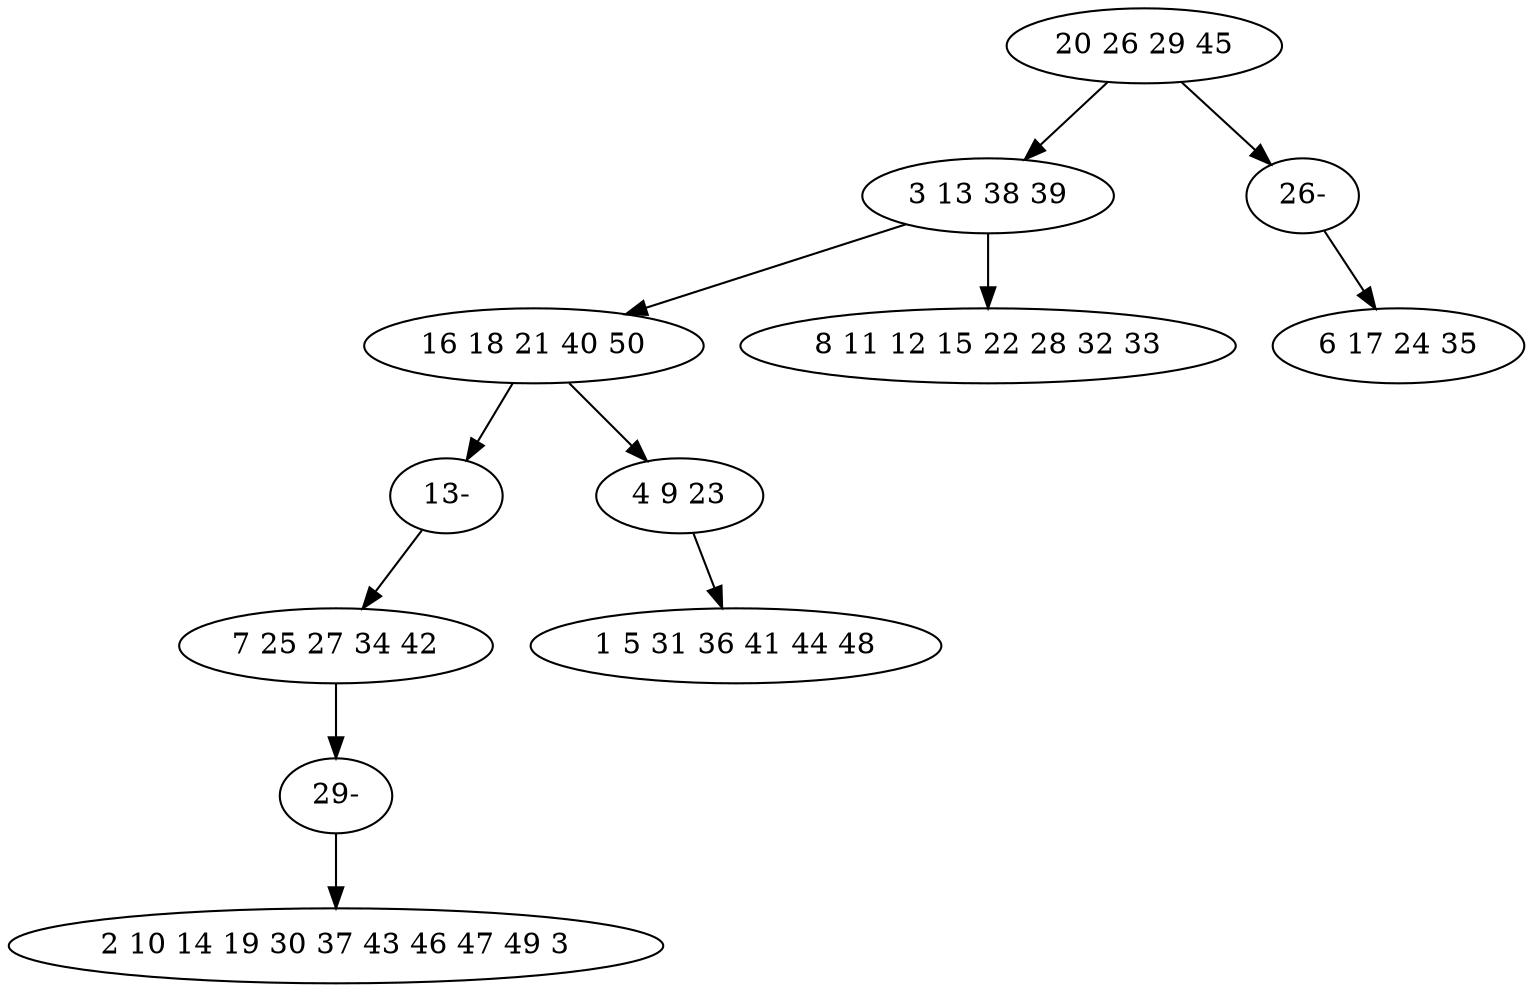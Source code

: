 digraph true_tree {
	"0" -> "1"
	"1" -> "2"
	"2" -> "11"
	"3" -> "9"
	"1" -> "5"
	"2" -> "6"
	"6" -> "7"
	"0" -> "10"
	"9" -> "4"
	"10" -> "8"
	"11" -> "3"
	"0" [label="20 26 29 45"];
	"1" [label="3 13 38 39"];
	"2" [label="16 18 21 40 50"];
	"3" [label="7 25 27 34 42"];
	"4" [label="2 10 14 19 30 37 43 46 47 49 3"];
	"5" [label="8 11 12 15 22 28 32 33"];
	"6" [label="4 9 23"];
	"7" [label="1 5 31 36 41 44 48"];
	"8" [label="6 17 24 35"];
	"9" [label="29-"];
	"10" [label="26-"];
	"11" [label="13-"];
}
